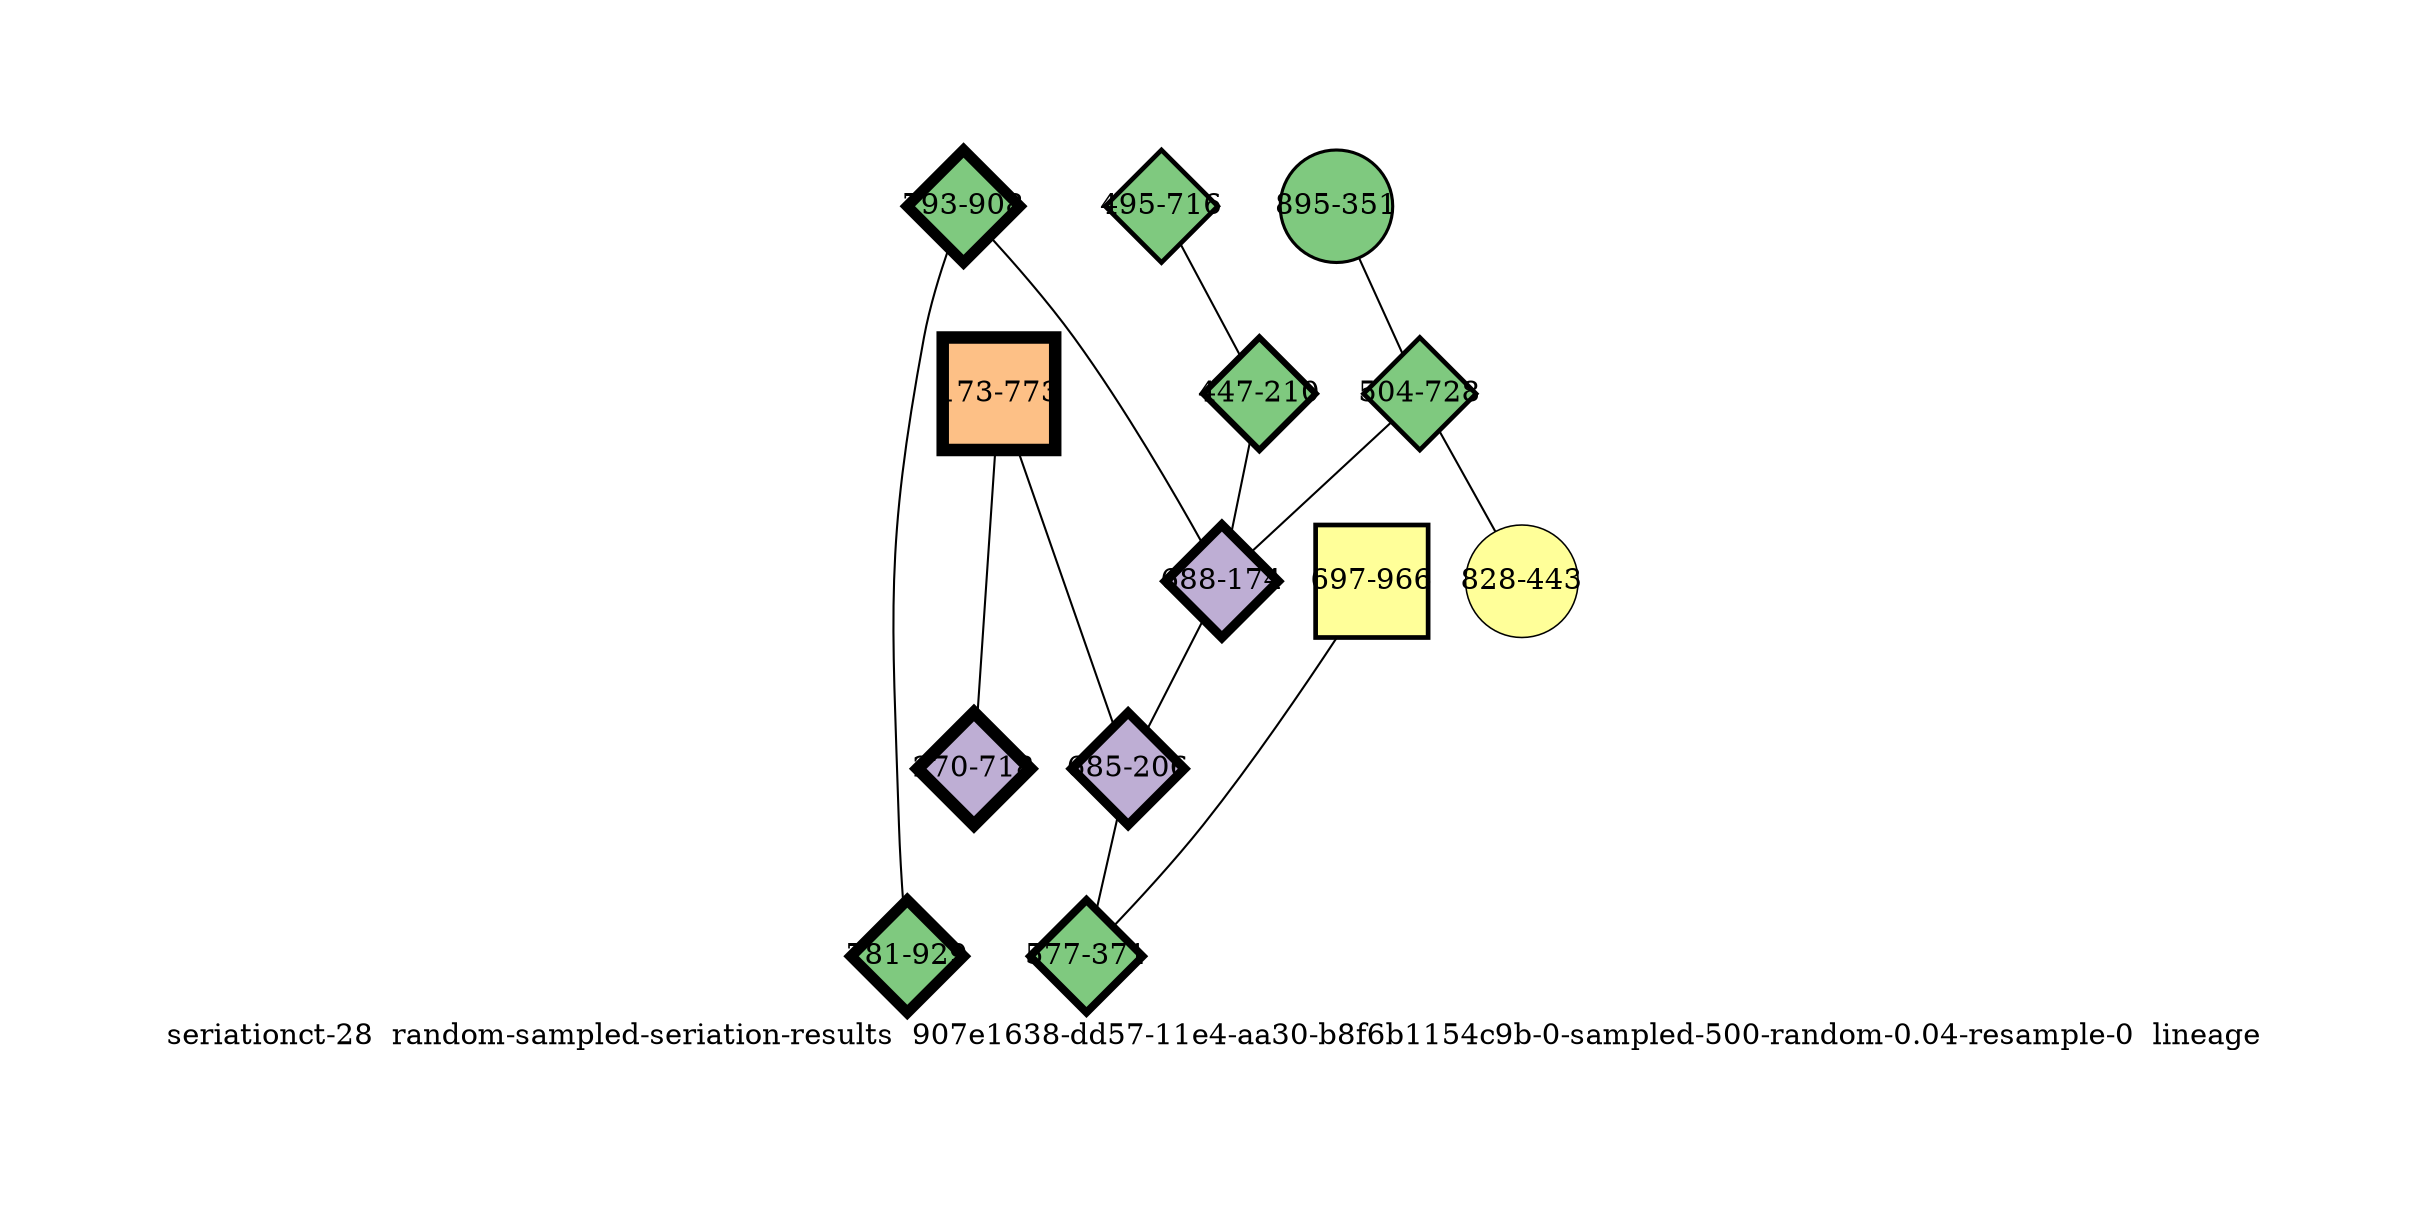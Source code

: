 strict graph "seriationct-28  random-sampled-seriation-results  907e1638-dd57-11e4-aa30-b8f6b1154c9b-0-sampled-500-random-0.04-resample-0  lineage" {
labelloc=b;
ratio=auto;
pad="1.0";
label="seriationct-28  random-sampled-seriation-results  907e1638-dd57-11e4-aa30-b8f6b1154c9b-0-sampled-500-random-0.04-resample-0  lineage";
node [width="0.75", style=filled, fixedsize=true, height="0.75", shape=circle, label=""];
0 [xCoordinate="773.0", appears_in_slice=8, yCoordinate="173.0", colorscheme=accent8, lineage_id=1, short_label="173-773", label="173-773", shape=square, cluster_id=2, fillcolor=3, size="500.0", id=9, penwidth="6.0"];
1 [xCoordinate="351.0", appears_in_slice=2, yCoordinate="895.0", colorscheme=accent8, lineage_id=0, short_label="895-351", label="895-351", shape=circle, cluster_id=0, fillcolor=1, size="500.0", id=0, penwidth="1.5"];
2 [xCoordinate="716.0", appears_in_slice=3, yCoordinate="495.0", colorscheme=accent8, lineage_id=2, short_label="495-716", label="495-716", shape=diamond, cluster_id=0, fillcolor=1, size="500.0", id=1, penwidth="2.25"];
3 [xCoordinate="908.0", appears_in_slice=7, yCoordinate="793.0", colorscheme=accent8, lineage_id=2, short_label="793-908", label="793-908", shape=diamond, cluster_id=0, fillcolor=1, size="500.0", id=2, penwidth="5.25"];
4 [xCoordinate="728.0", appears_in_slice=3, yCoordinate="504.0", colorscheme=accent8, lineage_id=2, short_label="504-728", label="504-728", shape=diamond, cluster_id=0, fillcolor=1, size="500.0", id=3, penwidth="2.25"];
5 [xCoordinate="443.0", appears_in_slice=1, yCoordinate="828.0", colorscheme=accent8, lineage_id=0, short_label="828-443", label="828-443", shape=circle, cluster_id=3, fillcolor=4, size="500.0", id=4, penwidth="0.75"];
6 [xCoordinate="210.0", appears_in_slice=4, yCoordinate="447.0", colorscheme=accent8, lineage_id=2, short_label="447-210", label="447-210", shape=diamond, cluster_id=0, fillcolor=1, size="500.0", id=5, penwidth="3.0"];
7 [xCoordinate="966.0", appears_in_slice=3, yCoordinate="697.0", colorscheme=accent8, lineage_id=1, short_label="697-966", label="697-966", shape=square, cluster_id=3, fillcolor=4, size="500.0", id=12, penwidth="2.25"];
8 [xCoordinate="174.0", appears_in_slice=6, yCoordinate="688.0", colorscheme=accent8, lineage_id=2, short_label="688-174", label="688-174", shape=diamond, cluster_id=1, fillcolor=2, size="500.0", id=8, penwidth="4.5"];
9 [xCoordinate="206.0", appears_in_slice=6, yCoordinate="685.0", colorscheme=accent8, lineage_id=2, short_label="685-206", label="685-206", shape=diamond, cluster_id=1, fillcolor=2, size="500.0", id=7, penwidth="4.5"];
10 [xCoordinate="371.0", appears_in_slice=5, yCoordinate="577.0", colorscheme=accent8, lineage_id=2, short_label="577-371", label="577-371", shape=diamond, cluster_id=0, fillcolor=1, size="500.0", id=10, penwidth="3.75"];
11 [xCoordinate="929.0", appears_in_slice=7, yCoordinate="781.0", colorscheme=accent8, lineage_id=2, short_label="781-929", label="781-929", shape=diamond, cluster_id=0, fillcolor=1, size="500.0", id=11, penwidth="5.25"];
12 [xCoordinate="718.0", appears_in_slice=8, yCoordinate="270.0", colorscheme=accent8, lineage_id=2, short_label="270-718", label="270-718", shape=diamond, cluster_id=1, fillcolor=2, size="500.0", id=6, penwidth="6.0"];
0 -- 9  [inverseweight="2.50225304206", weight="0.399639837854"];
0 -- 12  [inverseweight="15.5794238212", weight="0.0641872261435"];
1 -- 4  [inverseweight="1.75947299149", weight="0.568352003603"];
2 -- 6  [inverseweight="2.12215239041", weight="0.471219693986"];
3 -- 8  [inverseweight="1.98428322321", weight="0.503960315898"];
3 -- 11  [inverseweight="17.06971855", weight="0.0585832740635"];
4 -- 8  [inverseweight="1.95232083422", weight="0.512210894066"];
4 -- 5  [inverseweight="1.52966008733", weight="0.653740009484"];
6 -- 8  [inverseweight="1.8562622128", weight="0.538716994349"];
7 -- 10  [inverseweight="1.97568279542", weight="0.506154126724"];
8 -- 9  [inverseweight="11.4647541995", weight="0.0872238499494"];
9 -- 10  [inverseweight="2.74361071128", weight="0.364483195772"];
}

